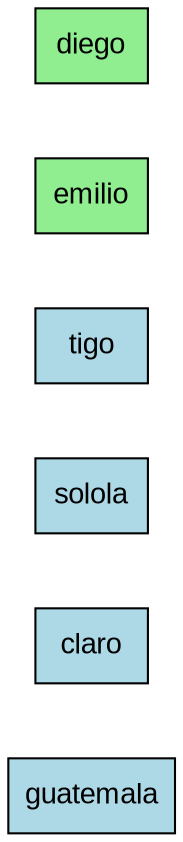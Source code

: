 digraph MatrizLayout {
  rankdir=LR;
  node [shape=box, style=filled, fontname=Arial];
  splines=ortho;
  nodesep=0.5;
  ranksep=0.5;
  { rank=same; "guatemala" [fillcolor=lightblue]; "claro" [fillcolor=lightblue]; "solola" [fillcolor=lightblue]; "tigo" [fillcolor=lightblue]; }
  "emilio" [fillcolor=lightgreen];
  "diego" [fillcolor=lightgreen];
}
